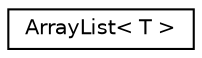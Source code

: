 digraph "Graphical Class Hierarchy"
{
  edge [fontname="Helvetica",fontsize="10",labelfontname="Helvetica",labelfontsize="10"];
  node [fontname="Helvetica",fontsize="10",shape=record];
  rankdir="LR";
  Node0 [label="ArrayList\< T \>",height=0.2,width=0.4,color="black", fillcolor="white", style="filled",URL="$class_array_list.html"];
}
